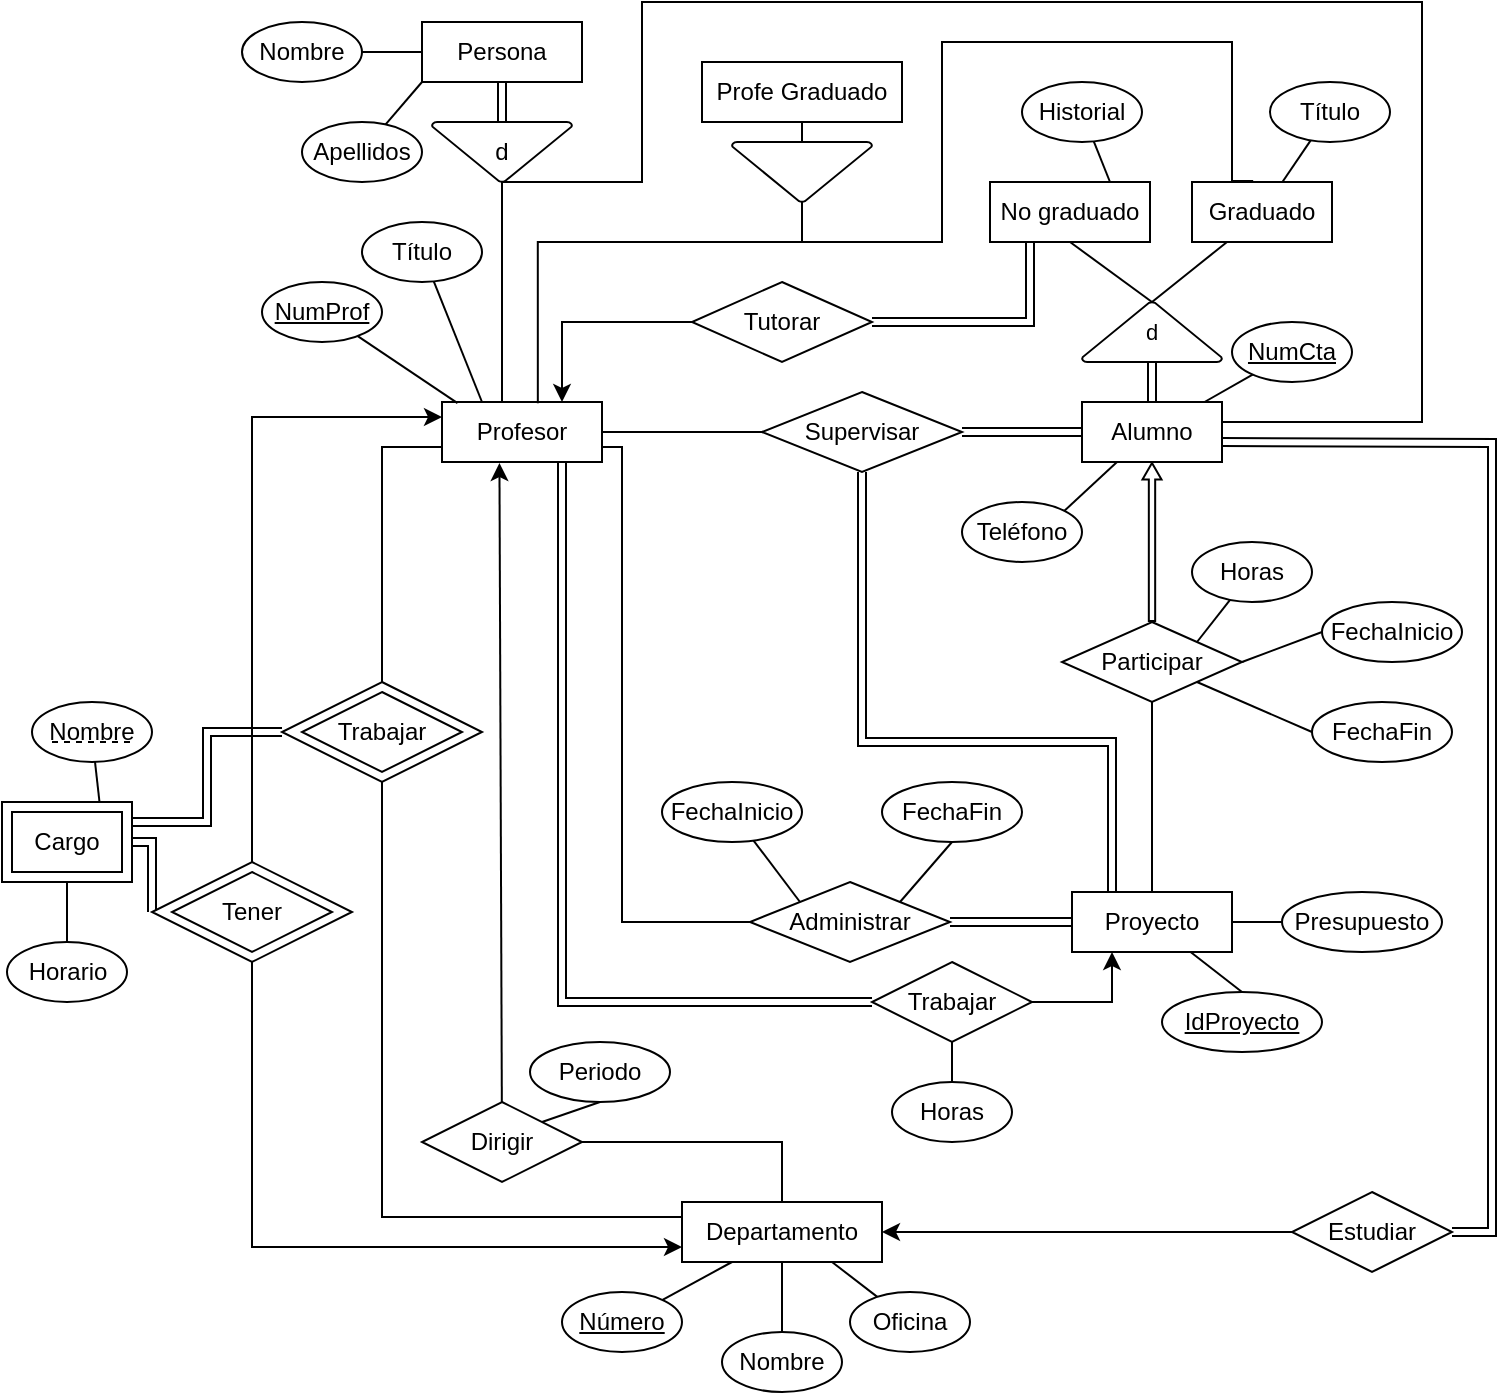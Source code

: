 <mxfile version="24.7.12">
  <diagram name="Nuevo" id="rK2YqjUURCF17muvRQTf">
    <mxGraphModel grid="1" page="1" gridSize="10" guides="1" tooltips="1" connect="1" arrows="1" fold="1" pageScale="1" pageWidth="827" pageHeight="1169" math="0" shadow="0">
      <root>
        <mxCell id="6sNJY-8VAwjkJvtWzB-B-0" />
        <mxCell id="6sNJY-8VAwjkJvtWzB-B-1" parent="6sNJY-8VAwjkJvtWzB-B-0" />
        <mxCell id="6sNJY-8VAwjkJvtWzB-B-2" style="edgeStyle=orthogonalEdgeStyle;rounded=0;orthogonalLoop=1;jettySize=auto;html=1;entryX=0.5;entryY=1;entryDx=0;entryDy=0;strokeColor=default;align=center;verticalAlign=middle;fontFamily=Helvetica;fontSize=11;fontColor=default;labelBackgroundColor=default;endArrow=none;endFill=0;startArrow=classic;startFill=1;exitX=0;exitY=0.75;exitDx=0;exitDy=0;startWidth=5.6;" edge="1" parent="6sNJY-8VAwjkJvtWzB-B-1" source="6sNJY-8VAwjkJvtWzB-B-4" target="6sNJY-8VAwjkJvtWzB-B-22">
          <mxGeometry relative="1" as="geometry" />
        </mxCell>
        <mxCell id="6sNJY-8VAwjkJvtWzB-B-3" style="edgeStyle=orthogonalEdgeStyle;shape=connector;rounded=0;orthogonalLoop=1;jettySize=auto;html=1;entryX=0;entryY=0.5;entryDx=0;entryDy=0;strokeColor=default;align=center;verticalAlign=middle;fontFamily=Helvetica;fontSize=11;fontColor=default;labelBackgroundColor=default;endArrow=none;endFill=0;startArrow=classic;startFill=1;" edge="1" parent="6sNJY-8VAwjkJvtWzB-B-1" source="6sNJY-8VAwjkJvtWzB-B-4" target="6sNJY-8VAwjkJvtWzB-B-14">
          <mxGeometry relative="1" as="geometry" />
        </mxCell>
        <mxCell id="6sNJY-8VAwjkJvtWzB-B-4" value="Departamento" style="rounded=0;whiteSpace=wrap;html=1;" vertex="1" parent="6sNJY-8VAwjkJvtWzB-B-1">
          <mxGeometry x="381" y="810" width="100" height="30" as="geometry" />
        </mxCell>
        <mxCell id="6sNJY-8VAwjkJvtWzB-B-5" style="edgeStyle=orthogonalEdgeStyle;shape=link;rounded=0;orthogonalLoop=1;jettySize=auto;html=1;entryX=1;entryY=0.5;entryDx=0;entryDy=0;strokeColor=default;align=center;verticalAlign=middle;fontFamily=Helvetica;fontSize=11;fontColor=default;labelBackgroundColor=default;endArrow=none;endFill=0;" edge="1" parent="6sNJY-8VAwjkJvtWzB-B-1" target="6sNJY-8VAwjkJvtWzB-B-14">
          <mxGeometry relative="1" as="geometry">
            <mxPoint x="651" y="429.997" as="sourcePoint" />
            <mxPoint x="781" y="849.97" as="targetPoint" />
          </mxGeometry>
        </mxCell>
        <mxCell id="6sNJY-8VAwjkJvtWzB-B-7" value="Alumno" style="rounded=0;whiteSpace=wrap;html=1;" vertex="1" parent="6sNJY-8VAwjkJvtWzB-B-1">
          <mxGeometry x="581" y="410" width="70" height="30" as="geometry" />
        </mxCell>
        <mxCell id="6sNJY-8VAwjkJvtWzB-B-8" style="edgeStyle=orthogonalEdgeStyle;shape=connector;rounded=0;orthogonalLoop=1;jettySize=auto;html=1;entryX=0;entryY=0.5;entryDx=0;entryDy=0;strokeColor=default;align=center;verticalAlign=middle;fontFamily=Helvetica;fontSize=11;fontColor=default;labelBackgroundColor=default;endArrow=none;endFill=0;exitX=1;exitY=0.75;exitDx=0;exitDy=0;" edge="1" parent="6sNJY-8VAwjkJvtWzB-B-1" source="6sNJY-8VAwjkJvtWzB-B-10" target="6sNJY-8VAwjkJvtWzB-B-16">
          <mxGeometry relative="1" as="geometry">
            <Array as="points">
              <mxPoint x="351" y="433" />
              <mxPoint x="351" y="670" />
            </Array>
          </mxGeometry>
        </mxCell>
        <mxCell id="6sNJY-8VAwjkJvtWzB-B-9" style="edgeStyle=orthogonalEdgeStyle;shape=link;rounded=0;orthogonalLoop=1;jettySize=auto;html=1;exitX=0.75;exitY=1;exitDx=0;exitDy=0;entryX=0;entryY=0.5;entryDx=0;entryDy=0;strokeColor=default;align=center;verticalAlign=middle;fontFamily=Helvetica;fontSize=11;fontColor=default;labelBackgroundColor=default;endArrow=none;endFill=0;" edge="1" parent="6sNJY-8VAwjkJvtWzB-B-1" source="6sNJY-8VAwjkJvtWzB-B-10" target="6sNJY-8VAwjkJvtWzB-B-18">
          <mxGeometry relative="1" as="geometry" />
        </mxCell>
        <mxCell id="aGB_JGOWXZZfAtIIT8nT-56" style="shape=connector;rounded=0;orthogonalLoop=1;jettySize=auto;html=1;exitX=0.359;exitY=1.017;exitDx=0;exitDy=0;strokeColor=default;align=center;verticalAlign=middle;fontFamily=Helvetica;fontSize=11;fontColor=default;labelBackgroundColor=default;endArrow=none;endFill=0;exitPerimeter=0;startArrow=classic;startFill=1;" edge="1" parent="6sNJY-8VAwjkJvtWzB-B-1" source="6sNJY-8VAwjkJvtWzB-B-10" target="aGB_JGOWXZZfAtIIT8nT-55">
          <mxGeometry relative="1" as="geometry" />
        </mxCell>
        <mxCell id="aGB_JGOWXZZfAtIIT8nT-63" style="edgeStyle=orthogonalEdgeStyle;shape=connector;rounded=0;orthogonalLoop=1;jettySize=auto;html=1;entryX=0;entryY=0.5;entryDx=0;entryDy=0;strokeColor=default;align=center;verticalAlign=middle;fontFamily=Helvetica;fontSize=11;fontColor=default;labelBackgroundColor=default;endArrow=none;endFill=0;startArrow=none;startFill=0;" edge="1" parent="6sNJY-8VAwjkJvtWzB-B-1" source="6sNJY-8VAwjkJvtWzB-B-10" target="aGB_JGOWXZZfAtIIT8nT-62">
          <mxGeometry relative="1" as="geometry" />
        </mxCell>
        <mxCell id="UgqDIjBVQ52Wj3WFnzBI-3" style="edgeStyle=orthogonalEdgeStyle;rounded=0;orthogonalLoop=1;jettySize=auto;html=1;exitX=0;exitY=0.75;exitDx=0;exitDy=0;entryX=0.5;entryY=0;entryDx=0;entryDy=0;endArrow=none;endFill=0;" edge="1" parent="6sNJY-8VAwjkJvtWzB-B-1" source="6sNJY-8VAwjkJvtWzB-B-10" target="ufBz1A_DsFbeLtWnbI-s-22">
          <mxGeometry relative="1" as="geometry" />
        </mxCell>
        <mxCell id="6sNJY-8VAwjkJvtWzB-B-10" value="Profesor" style="rounded=0;whiteSpace=wrap;html=1;" vertex="1" parent="6sNJY-8VAwjkJvtWzB-B-1">
          <mxGeometry x="261" y="410" width="80" height="30" as="geometry" />
        </mxCell>
        <mxCell id="6sNJY-8VAwjkJvtWzB-B-11" style="edgeStyle=none;shape=connector;rounded=0;orthogonalLoop=1;jettySize=auto;html=1;entryX=0;entryY=0.5;entryDx=0;entryDy=0;strokeColor=default;align=center;verticalAlign=middle;fontFamily=Helvetica;fontSize=11;fontColor=default;labelBackgroundColor=default;endArrow=none;endFill=0;" edge="1" parent="6sNJY-8VAwjkJvtWzB-B-1" source="6sNJY-8VAwjkJvtWzB-B-13" target="6sNJY-8VAwjkJvtWzB-B-36">
          <mxGeometry relative="1" as="geometry" />
        </mxCell>
        <mxCell id="6sNJY-8VAwjkJvtWzB-B-12" style="edgeStyle=none;shape=connector;rounded=0;orthogonalLoop=1;jettySize=auto;html=1;entryX=0.5;entryY=0;entryDx=0;entryDy=0;strokeColor=default;align=center;verticalAlign=middle;fontFamily=Helvetica;fontSize=11;fontColor=default;labelBackgroundColor=default;endArrow=none;endFill=0;" edge="1" parent="6sNJY-8VAwjkJvtWzB-B-1" source="6sNJY-8VAwjkJvtWzB-B-13" target="6sNJY-8VAwjkJvtWzB-B-37">
          <mxGeometry relative="1" as="geometry" />
        </mxCell>
        <mxCell id="6sNJY-8VAwjkJvtWzB-B-13" value="Proyecto" style="rounded=0;whiteSpace=wrap;html=1;" vertex="1" parent="6sNJY-8VAwjkJvtWzB-B-1">
          <mxGeometry x="576" y="655" width="80" height="30" as="geometry" />
        </mxCell>
        <mxCell id="6sNJY-8VAwjkJvtWzB-B-14" value="Estudiar" style="rhombus;whiteSpace=wrap;html=1;" vertex="1" parent="6sNJY-8VAwjkJvtWzB-B-1">
          <mxGeometry x="686" y="805" width="80" height="40" as="geometry" />
        </mxCell>
        <mxCell id="6sNJY-8VAwjkJvtWzB-B-15" style="edgeStyle=orthogonalEdgeStyle;shape=link;rounded=0;orthogonalLoop=1;jettySize=auto;html=1;entryX=0;entryY=0.5;entryDx=0;entryDy=0;strokeColor=default;align=center;verticalAlign=middle;fontFamily=Helvetica;fontSize=11;fontColor=default;labelBackgroundColor=default;endArrow=none;endFill=0;" edge="1" parent="6sNJY-8VAwjkJvtWzB-B-1" source="6sNJY-8VAwjkJvtWzB-B-16" target="6sNJY-8VAwjkJvtWzB-B-13">
          <mxGeometry relative="1" as="geometry" />
        </mxCell>
        <mxCell id="6sNJY-8VAwjkJvtWzB-B-16" value="Administrar" style="rhombus;whiteSpace=wrap;html=1;" vertex="1" parent="6sNJY-8VAwjkJvtWzB-B-1">
          <mxGeometry x="415" y="650" width="100" height="40" as="geometry" />
        </mxCell>
        <mxCell id="6sNJY-8VAwjkJvtWzB-B-17" style="shape=connector;rounded=0;orthogonalLoop=1;jettySize=auto;html=1;entryX=0.25;entryY=1;entryDx=0;entryDy=0;strokeColor=default;align=center;verticalAlign=middle;fontFamily=Helvetica;fontSize=11;fontColor=default;labelBackgroundColor=default;endArrow=classic;endFill=1;edgeStyle=orthogonalEdgeStyle;exitX=1;exitY=0.5;exitDx=0;exitDy=0;" edge="1" parent="6sNJY-8VAwjkJvtWzB-B-1" source="6sNJY-8VAwjkJvtWzB-B-18" target="6sNJY-8VAwjkJvtWzB-B-13">
          <mxGeometry relative="1" as="geometry">
            <Array as="points">
              <mxPoint x="596" y="710" />
            </Array>
          </mxGeometry>
        </mxCell>
        <mxCell id="6sNJY-8VAwjkJvtWzB-B-18" value="Trabajar" style="rhombus;whiteSpace=wrap;html=1;" vertex="1" parent="6sNJY-8VAwjkJvtWzB-B-1">
          <mxGeometry x="476" y="690" width="80" height="40" as="geometry" />
        </mxCell>
        <mxCell id="6sNJY-8VAwjkJvtWzB-B-19" style="edgeStyle=orthogonalEdgeStyle;shape=connector;rounded=0;orthogonalLoop=1;jettySize=auto;html=1;entryX=0.5;entryY=0;entryDx=0;entryDy=0;strokeColor=default;align=center;verticalAlign=middle;fontFamily=Helvetica;fontSize=11;fontColor=default;labelBackgroundColor=default;endArrow=none;endFill=0;" edge="1" parent="6sNJY-8VAwjkJvtWzB-B-1" source="6sNJY-8VAwjkJvtWzB-B-20" target="6sNJY-8VAwjkJvtWzB-B-13">
          <mxGeometry relative="1" as="geometry" />
        </mxCell>
        <mxCell id="aGB_JGOWXZZfAtIIT8nT-30" style="edgeStyle=none;shape=connector;rounded=0;orthogonalLoop=1;jettySize=auto;html=1;exitX=1;exitY=0.5;exitDx=0;exitDy=0;entryX=0;entryY=0.5;entryDx=0;entryDy=0;strokeColor=default;align=center;verticalAlign=middle;fontFamily=Helvetica;fontSize=11;fontColor=default;labelBackgroundColor=default;endArrow=none;endFill=0;" edge="1" parent="6sNJY-8VAwjkJvtWzB-B-1" source="6sNJY-8VAwjkJvtWzB-B-20" target="aGB_JGOWXZZfAtIIT8nT-26">
          <mxGeometry relative="1" as="geometry" />
        </mxCell>
        <mxCell id="ufBz1A_DsFbeLtWnbI-s-4" style="edgeStyle=orthogonalEdgeStyle;rounded=0;orthogonalLoop=1;jettySize=auto;html=1;exitX=0.5;exitY=0;exitDx=0;exitDy=0;entryX=0.5;entryY=1;entryDx=0;entryDy=0;shape=flexArrow;width=3.175;endSize=2.422;endWidth=5.341;" edge="1" parent="6sNJY-8VAwjkJvtWzB-B-1" source="6sNJY-8VAwjkJvtWzB-B-20" target="6sNJY-8VAwjkJvtWzB-B-7">
          <mxGeometry relative="1" as="geometry" />
        </mxCell>
        <mxCell id="6sNJY-8VAwjkJvtWzB-B-20" value="Participar" style="rhombus;whiteSpace=wrap;html=1;" vertex="1" parent="6sNJY-8VAwjkJvtWzB-B-1">
          <mxGeometry x="571" y="520" width="90" height="40" as="geometry" />
        </mxCell>
        <mxCell id="6sNJY-8VAwjkJvtWzB-B-23" style="edgeStyle=none;shape=connector;rounded=0;orthogonalLoop=1;jettySize=auto;html=1;entryX=0.5;entryY=1;entryDx=0;entryDy=0;strokeColor=default;align=center;verticalAlign=middle;fontFamily=Helvetica;fontSize=11;fontColor=default;labelBackgroundColor=default;endArrow=none;endFill=0;" edge="1" parent="6sNJY-8VAwjkJvtWzB-B-1" source="6sNJY-8VAwjkJvtWzB-B-24" target="6sNJY-8VAwjkJvtWzB-B-4">
          <mxGeometry relative="1" as="geometry" />
        </mxCell>
        <mxCell id="6sNJY-8VAwjkJvtWzB-B-24" value="Nombre" style="ellipse;whiteSpace=wrap;html=1;" vertex="1" parent="6sNJY-8VAwjkJvtWzB-B-1">
          <mxGeometry x="401" y="875" width="60" height="30" as="geometry" />
        </mxCell>
        <mxCell id="aGB_JGOWXZZfAtIIT8nT-7" style="edgeStyle=none;shape=connector;rounded=0;orthogonalLoop=1;jettySize=auto;html=1;entryX=1;entryY=0.5;entryDx=0;entryDy=0;strokeColor=default;align=center;verticalAlign=middle;fontFamily=Helvetica;fontSize=11;fontColor=default;labelBackgroundColor=default;endArrow=none;endFill=0;" edge="1" parent="6sNJY-8VAwjkJvtWzB-B-1" source="6sNJY-8VAwjkJvtWzB-B-26" target="aGB_JGOWXZZfAtIIT8nT-1">
          <mxGeometry relative="1" as="geometry" />
        </mxCell>
        <mxCell id="6sNJY-8VAwjkJvtWzB-B-26" value="Nombre" style="ellipse;whiteSpace=wrap;html=1;" vertex="1" parent="6sNJY-8VAwjkJvtWzB-B-1">
          <mxGeometry x="161" y="220" width="60" height="30" as="geometry" />
        </mxCell>
        <mxCell id="6sNJY-8VAwjkJvtWzB-B-27" value="Oficina" style="ellipse;whiteSpace=wrap;html=1;" vertex="1" parent="6sNJY-8VAwjkJvtWzB-B-1">
          <mxGeometry x="465" y="855" width="60" height="30" as="geometry" />
        </mxCell>
        <mxCell id="6sNJY-8VAwjkJvtWzB-B-28" style="rounded=0;orthogonalLoop=1;jettySize=auto;html=1;endArrow=none;endFill=0;entryX=0.25;entryY=1;entryDx=0;entryDy=0;" edge="1" parent="6sNJY-8VAwjkJvtWzB-B-1" source="6sNJY-8VAwjkJvtWzB-B-29" target="6sNJY-8VAwjkJvtWzB-B-4">
          <mxGeometry relative="1" as="geometry" />
        </mxCell>
        <mxCell id="6sNJY-8VAwjkJvtWzB-B-29" value="&lt;u&gt;Número&lt;/u&gt;" style="ellipse;whiteSpace=wrap;html=1;" vertex="1" parent="6sNJY-8VAwjkJvtWzB-B-1">
          <mxGeometry x="321" y="855" width="60" height="30" as="geometry" />
        </mxCell>
        <mxCell id="6sNJY-8VAwjkJvtWzB-B-30" style="edgeStyle=none;shape=connector;rounded=0;orthogonalLoop=1;jettySize=auto;html=1;strokeColor=default;align=center;verticalAlign=middle;fontFamily=Helvetica;fontSize=11;fontColor=default;labelBackgroundColor=default;endArrow=none;endFill=0;" edge="1" parent="6sNJY-8VAwjkJvtWzB-B-1" source="6sNJY-8VAwjkJvtWzB-B-31" target="6sNJY-8VAwjkJvtWzB-B-7">
          <mxGeometry relative="1" as="geometry" />
        </mxCell>
        <mxCell id="6sNJY-8VAwjkJvtWzB-B-31" value="&lt;u&gt;NumCta&lt;/u&gt;" style="ellipse;whiteSpace=wrap;html=1;" vertex="1" parent="6sNJY-8VAwjkJvtWzB-B-1">
          <mxGeometry x="656" y="370" width="60" height="30" as="geometry" />
        </mxCell>
        <mxCell id="6sNJY-8VAwjkJvtWzB-B-34" style="edgeStyle=none;shape=connector;rounded=0;orthogonalLoop=1;jettySize=auto;html=1;exitX=1;exitY=0;exitDx=0;exitDy=0;entryX=0.25;entryY=1;entryDx=0;entryDy=0;strokeColor=default;align=center;verticalAlign=middle;fontFamily=Helvetica;fontSize=11;fontColor=default;labelBackgroundColor=default;endArrow=none;endFill=0;" edge="1" parent="6sNJY-8VAwjkJvtWzB-B-1" source="6sNJY-8VAwjkJvtWzB-B-35" target="6sNJY-8VAwjkJvtWzB-B-7">
          <mxGeometry relative="1" as="geometry" />
        </mxCell>
        <mxCell id="6sNJY-8VAwjkJvtWzB-B-35" value="Teléfono" style="ellipse;whiteSpace=wrap;html=1;" vertex="1" parent="6sNJY-8VAwjkJvtWzB-B-1">
          <mxGeometry x="521" y="460" width="60" height="30" as="geometry" />
        </mxCell>
        <mxCell id="6sNJY-8VAwjkJvtWzB-B-36" value="Presupuesto" style="ellipse;whiteSpace=wrap;html=1;" vertex="1" parent="6sNJY-8VAwjkJvtWzB-B-1">
          <mxGeometry x="681" y="655" width="80" height="30" as="geometry" />
        </mxCell>
        <mxCell id="6sNJY-8VAwjkJvtWzB-B-37" value="&lt;u&gt;IdProyecto&lt;/u&gt;" style="ellipse;whiteSpace=wrap;html=1;" vertex="1" parent="6sNJY-8VAwjkJvtWzB-B-1">
          <mxGeometry x="621" y="705" width="80" height="30" as="geometry" />
        </mxCell>
        <mxCell id="6sNJY-8VAwjkJvtWzB-B-40" style="edgeStyle=none;shape=connector;rounded=0;orthogonalLoop=1;jettySize=auto;html=1;entryX=0.097;entryY=0.018;entryDx=0;entryDy=0;strokeColor=default;align=center;verticalAlign=middle;fontFamily=Helvetica;fontSize=11;fontColor=default;labelBackgroundColor=default;endArrow=none;endFill=0;entryPerimeter=0;" edge="1" parent="6sNJY-8VAwjkJvtWzB-B-1" source="6sNJY-8VAwjkJvtWzB-B-41" target="6sNJY-8VAwjkJvtWzB-B-10">
          <mxGeometry relative="1" as="geometry" />
        </mxCell>
        <mxCell id="6sNJY-8VAwjkJvtWzB-B-41" value="&lt;u&gt;NumProf&lt;/u&gt;" style="ellipse;whiteSpace=wrap;html=1;" vertex="1" parent="6sNJY-8VAwjkJvtWzB-B-1">
          <mxGeometry x="171" y="350" width="60" height="30" as="geometry" />
        </mxCell>
        <mxCell id="aGB_JGOWXZZfAtIIT8nT-8" style="edgeStyle=none;shape=connector;rounded=0;orthogonalLoop=1;jettySize=auto;html=1;entryX=0;entryY=1;entryDx=0;entryDy=0;strokeColor=default;align=center;verticalAlign=middle;fontFamily=Helvetica;fontSize=11;fontColor=default;labelBackgroundColor=default;endArrow=none;endFill=0;" edge="1" parent="6sNJY-8VAwjkJvtWzB-B-1" source="6sNJY-8VAwjkJvtWzB-B-43" target="aGB_JGOWXZZfAtIIT8nT-1">
          <mxGeometry relative="1" as="geometry" />
        </mxCell>
        <mxCell id="6sNJY-8VAwjkJvtWzB-B-43" value="Apellidos" style="ellipse;whiteSpace=wrap;html=1;" vertex="1" parent="6sNJY-8VAwjkJvtWzB-B-1">
          <mxGeometry x="191" y="270" width="60" height="30" as="geometry" />
        </mxCell>
        <mxCell id="6sNJY-8VAwjkJvtWzB-B-45" value="Título" style="ellipse;whiteSpace=wrap;html=1;" vertex="1" parent="6sNJY-8VAwjkJvtWzB-B-1">
          <mxGeometry x="221" y="320" width="60" height="30" as="geometry" />
        </mxCell>
        <mxCell id="6sNJY-8VAwjkJvtWzB-B-46" style="edgeStyle=none;shape=connector;rounded=0;orthogonalLoop=1;jettySize=auto;html=1;entryX=0.75;entryY=1;entryDx=0;entryDy=0;strokeColor=default;align=center;verticalAlign=middle;fontFamily=Helvetica;fontSize=11;fontColor=default;labelBackgroundColor=default;endArrow=none;endFill=0;" edge="1" parent="6sNJY-8VAwjkJvtWzB-B-1" source="6sNJY-8VAwjkJvtWzB-B-27" target="6sNJY-8VAwjkJvtWzB-B-4">
          <mxGeometry relative="1" as="geometry" />
        </mxCell>
        <mxCell id="aGB_JGOWXZZfAtIIT8nT-1" value="Persona" style="rounded=0;whiteSpace=wrap;html=1;" vertex="1" parent="6sNJY-8VAwjkJvtWzB-B-1">
          <mxGeometry x="251" y="220" width="80" height="30" as="geometry" />
        </mxCell>
        <mxCell id="aGB_JGOWXZZfAtIIT8nT-5" style="rounded=0;orthogonalLoop=1;jettySize=auto;html=1;exitX=0.5;exitY=1;exitDx=0;exitDy=0;exitPerimeter=0;endArrow=none;endFill=0;edgeStyle=orthogonalEdgeStyle;elbow=vertical;" edge="1" parent="6sNJY-8VAwjkJvtWzB-B-1" source="aGB_JGOWXZZfAtIIT8nT-2">
          <mxGeometry relative="1" as="geometry">
            <mxPoint x="291" y="410" as="targetPoint" />
          </mxGeometry>
        </mxCell>
        <mxCell id="aGB_JGOWXZZfAtIIT8nT-61" style="edgeStyle=orthogonalEdgeStyle;shape=connector;rounded=0;orthogonalLoop=1;jettySize=auto;html=1;exitX=0.5;exitY=1;exitDx=0;exitDy=0;exitPerimeter=0;entryX=1;entryY=0.25;entryDx=0;entryDy=0;strokeColor=default;align=center;verticalAlign=middle;fontFamily=Helvetica;fontSize=11;fontColor=default;labelBackgroundColor=default;endArrow=none;endFill=0;" edge="1" parent="6sNJY-8VAwjkJvtWzB-B-1" source="aGB_JGOWXZZfAtIIT8nT-2" target="6sNJY-8VAwjkJvtWzB-B-7">
          <mxGeometry relative="1" as="geometry">
            <Array as="points">
              <mxPoint x="361" y="300" />
              <mxPoint x="361" y="210" />
              <mxPoint x="751" y="210" />
              <mxPoint x="751" y="420" />
              <mxPoint x="651" y="420" />
            </Array>
          </mxGeometry>
        </mxCell>
        <mxCell id="aGB_JGOWXZZfAtIIT8nT-2" value="d" style="strokeWidth=1;html=1;shape=mxgraph.flowchart.merge_or_storage;whiteSpace=wrap;" vertex="1" parent="6sNJY-8VAwjkJvtWzB-B-1">
          <mxGeometry x="256" y="270" width="70" height="30" as="geometry" />
        </mxCell>
        <mxCell id="aGB_JGOWXZZfAtIIT8nT-21" style="edgeStyle=none;shape=connector;rounded=0;orthogonalLoop=1;jettySize=auto;html=1;strokeColor=default;align=center;verticalAlign=middle;fontFamily=Helvetica;fontSize=11;fontColor=default;labelBackgroundColor=default;endArrow=none;endFill=0;" edge="1" parent="6sNJY-8VAwjkJvtWzB-B-1" source="aGB_JGOWXZZfAtIIT8nT-12" target="aGB_JGOWXZZfAtIIT8nT-20">
          <mxGeometry relative="1" as="geometry" />
        </mxCell>
        <mxCell id="aGB_JGOWXZZfAtIIT8nT-12" value="Graduado" style="rounded=0;whiteSpace=wrap;html=1;" vertex="1" parent="6sNJY-8VAwjkJvtWzB-B-1">
          <mxGeometry x="636" y="300" width="70" height="30" as="geometry" />
        </mxCell>
        <mxCell id="aGB_JGOWXZZfAtIIT8nT-13" value="No graduado" style="rounded=0;whiteSpace=wrap;html=1;" vertex="1" parent="6sNJY-8VAwjkJvtWzB-B-1">
          <mxGeometry x="535" y="300" width="80" height="30" as="geometry" />
        </mxCell>
        <mxCell id="aGB_JGOWXZZfAtIIT8nT-16" style="edgeStyle=none;shape=link;rounded=0;orthogonalLoop=1;jettySize=auto;html=1;strokeColor=default;align=center;verticalAlign=middle;fontFamily=Helvetica;fontSize=11;fontColor=default;labelBackgroundColor=default;endArrow=none;endFill=0;" edge="1" parent="6sNJY-8VAwjkJvtWzB-B-1" source="aGB_JGOWXZZfAtIIT8nT-15" target="6sNJY-8VAwjkJvtWzB-B-7">
          <mxGeometry relative="1" as="geometry" />
        </mxCell>
        <mxCell id="aGB_JGOWXZZfAtIIT8nT-17" style="edgeStyle=none;shape=connector;rounded=0;orthogonalLoop=1;jettySize=auto;html=1;exitX=0.5;exitY=0;exitDx=0;exitDy=0;exitPerimeter=0;entryX=0.25;entryY=1;entryDx=0;entryDy=0;strokeColor=default;align=center;verticalAlign=middle;fontFamily=Helvetica;fontSize=11;fontColor=default;labelBackgroundColor=default;endArrow=none;endFill=0;" edge="1" parent="6sNJY-8VAwjkJvtWzB-B-1" source="aGB_JGOWXZZfAtIIT8nT-15" target="aGB_JGOWXZZfAtIIT8nT-12">
          <mxGeometry relative="1" as="geometry" />
        </mxCell>
        <mxCell id="aGB_JGOWXZZfAtIIT8nT-15" value="d" style="strokeWidth=1;html=1;shape=mxgraph.flowchart.extract_or_measurement;whiteSpace=wrap;fontFamily=Helvetica;fontSize=11;fontColor=default;labelBackgroundColor=default;" vertex="1" parent="6sNJY-8VAwjkJvtWzB-B-1">
          <mxGeometry x="581" y="360" width="70" height="30" as="geometry" />
        </mxCell>
        <mxCell id="aGB_JGOWXZZfAtIIT8nT-18" style="edgeStyle=none;shape=connector;rounded=0;orthogonalLoop=1;jettySize=auto;html=1;exitX=0.5;exitY=1;exitDx=0;exitDy=0;entryX=0.5;entryY=0;entryDx=0;entryDy=0;entryPerimeter=0;strokeColor=default;align=center;verticalAlign=middle;fontFamily=Helvetica;fontSize=11;fontColor=default;labelBackgroundColor=default;endArrow=none;endFill=0;" edge="1" parent="6sNJY-8VAwjkJvtWzB-B-1" source="aGB_JGOWXZZfAtIIT8nT-13" target="aGB_JGOWXZZfAtIIT8nT-15">
          <mxGeometry relative="1" as="geometry" />
        </mxCell>
        <mxCell id="aGB_JGOWXZZfAtIIT8nT-20" value="Título" style="ellipse;whiteSpace=wrap;html=1;" vertex="1" parent="6sNJY-8VAwjkJvtWzB-B-1">
          <mxGeometry x="675" y="250" width="60" height="30" as="geometry" />
        </mxCell>
        <mxCell id="aGB_JGOWXZZfAtIIT8nT-23" style="edgeStyle=none;shape=connector;rounded=0;orthogonalLoop=1;jettySize=auto;html=1;entryX=0.75;entryY=0;entryDx=0;entryDy=0;strokeColor=default;align=center;verticalAlign=middle;fontFamily=Helvetica;fontSize=11;fontColor=default;labelBackgroundColor=default;endArrow=none;endFill=0;" edge="1" parent="6sNJY-8VAwjkJvtWzB-B-1" source="aGB_JGOWXZZfAtIIT8nT-22" target="aGB_JGOWXZZfAtIIT8nT-13">
          <mxGeometry relative="1" as="geometry" />
        </mxCell>
        <mxCell id="aGB_JGOWXZZfAtIIT8nT-22" value="Historial" style="ellipse;whiteSpace=wrap;html=1;" vertex="1" parent="6sNJY-8VAwjkJvtWzB-B-1">
          <mxGeometry x="551" y="250" width="60" height="30" as="geometry" />
        </mxCell>
        <mxCell id="aGB_JGOWXZZfAtIIT8nT-25" style="edgeStyle=none;shape=connector;rounded=0;orthogonalLoop=1;jettySize=auto;html=1;entryX=1;entryY=0;entryDx=0;entryDy=0;strokeColor=default;align=center;verticalAlign=middle;fontFamily=Helvetica;fontSize=11;fontColor=default;labelBackgroundColor=default;endArrow=none;endFill=0;" edge="1" parent="6sNJY-8VAwjkJvtWzB-B-1" source="aGB_JGOWXZZfAtIIT8nT-24" target="6sNJY-8VAwjkJvtWzB-B-20">
          <mxGeometry relative="1" as="geometry" />
        </mxCell>
        <mxCell id="aGB_JGOWXZZfAtIIT8nT-24" value="Horas" style="ellipse;whiteSpace=wrap;html=1;" vertex="1" parent="6sNJY-8VAwjkJvtWzB-B-1">
          <mxGeometry x="636" y="480" width="60" height="30" as="geometry" />
        </mxCell>
        <mxCell id="aGB_JGOWXZZfAtIIT8nT-26" value="FechaInicio" style="ellipse;whiteSpace=wrap;html=1;" vertex="1" parent="6sNJY-8VAwjkJvtWzB-B-1">
          <mxGeometry x="701" y="510" width="70" height="30" as="geometry" />
        </mxCell>
        <mxCell id="aGB_JGOWXZZfAtIIT8nT-27" value="FechaFin" style="ellipse;whiteSpace=wrap;html=1;" vertex="1" parent="6sNJY-8VAwjkJvtWzB-B-1">
          <mxGeometry x="696" y="560" width="70" height="30" as="geometry" />
        </mxCell>
        <mxCell id="aGB_JGOWXZZfAtIIT8nT-29" style="edgeStyle=none;shape=connector;rounded=0;orthogonalLoop=1;jettySize=auto;html=1;exitX=0;exitY=0.5;exitDx=0;exitDy=0;entryX=1;entryY=1;entryDx=0;entryDy=0;strokeColor=default;align=center;verticalAlign=middle;fontFamily=Helvetica;fontSize=11;fontColor=default;labelBackgroundColor=default;endArrow=none;endFill=0;" edge="1" parent="6sNJY-8VAwjkJvtWzB-B-1" source="aGB_JGOWXZZfAtIIT8nT-27" target="6sNJY-8VAwjkJvtWzB-B-20">
          <mxGeometry relative="1" as="geometry" />
        </mxCell>
        <mxCell id="aGB_JGOWXZZfAtIIT8nT-33" style="edgeStyle=none;shape=connector;rounded=0;orthogonalLoop=1;jettySize=auto;html=1;entryX=0;entryY=0;entryDx=0;entryDy=0;strokeColor=default;align=center;verticalAlign=middle;fontFamily=Helvetica;fontSize=11;fontColor=default;labelBackgroundColor=default;endArrow=none;endFill=0;" edge="1" parent="6sNJY-8VAwjkJvtWzB-B-1" source="aGB_JGOWXZZfAtIIT8nT-31" target="6sNJY-8VAwjkJvtWzB-B-16">
          <mxGeometry relative="1" as="geometry" />
        </mxCell>
        <mxCell id="aGB_JGOWXZZfAtIIT8nT-31" value="FechaInicio" style="ellipse;whiteSpace=wrap;html=1;" vertex="1" parent="6sNJY-8VAwjkJvtWzB-B-1">
          <mxGeometry x="371" y="600" width="70" height="30" as="geometry" />
        </mxCell>
        <mxCell id="aGB_JGOWXZZfAtIIT8nT-34" style="edgeStyle=none;shape=connector;rounded=0;orthogonalLoop=1;jettySize=auto;html=1;exitX=0.5;exitY=1;exitDx=0;exitDy=0;entryX=1;entryY=0;entryDx=0;entryDy=0;strokeColor=default;align=center;verticalAlign=middle;fontFamily=Helvetica;fontSize=11;fontColor=default;labelBackgroundColor=default;endArrow=none;endFill=0;" edge="1" parent="6sNJY-8VAwjkJvtWzB-B-1" source="aGB_JGOWXZZfAtIIT8nT-32" target="6sNJY-8VAwjkJvtWzB-B-16">
          <mxGeometry relative="1" as="geometry" />
        </mxCell>
        <mxCell id="aGB_JGOWXZZfAtIIT8nT-32" value="FechaFin" style="ellipse;whiteSpace=wrap;html=1;" vertex="1" parent="6sNJY-8VAwjkJvtWzB-B-1">
          <mxGeometry x="481" y="600" width="70" height="30" as="geometry" />
        </mxCell>
        <mxCell id="aGB_JGOWXZZfAtIIT8nT-35" style="edgeStyle=none;shape=connector;rounded=0;orthogonalLoop=1;jettySize=auto;html=1;entryX=0.25;entryY=0;entryDx=0;entryDy=0;strokeColor=default;align=center;verticalAlign=middle;fontFamily=Helvetica;fontSize=11;fontColor=default;labelBackgroundColor=default;endArrow=none;endFill=0;" edge="1" parent="6sNJY-8VAwjkJvtWzB-B-1" source="6sNJY-8VAwjkJvtWzB-B-45" target="6sNJY-8VAwjkJvtWzB-B-10">
          <mxGeometry relative="1" as="geometry" />
        </mxCell>
        <mxCell id="aGB_JGOWXZZfAtIIT8nT-37" style="edgeStyle=none;shape=connector;rounded=0;orthogonalLoop=1;jettySize=auto;html=1;exitX=0.5;exitY=0;exitDx=0;exitDy=0;entryX=0.5;entryY=1;entryDx=0;entryDy=0;strokeColor=default;align=center;verticalAlign=middle;fontFamily=Helvetica;fontSize=11;fontColor=default;labelBackgroundColor=default;endArrow=none;endFill=0;" edge="1" parent="6sNJY-8VAwjkJvtWzB-B-1" source="aGB_JGOWXZZfAtIIT8nT-36" target="6sNJY-8VAwjkJvtWzB-B-18">
          <mxGeometry relative="1" as="geometry" />
        </mxCell>
        <mxCell id="aGB_JGOWXZZfAtIIT8nT-36" value="Horas" style="ellipse;whiteSpace=wrap;html=1;" vertex="1" parent="6sNJY-8VAwjkJvtWzB-B-1">
          <mxGeometry x="486" y="750" width="60" height="30" as="geometry" />
        </mxCell>
        <mxCell id="aGB_JGOWXZZfAtIIT8nT-39" style="edgeStyle=orthogonalEdgeStyle;shape=link;rounded=0;orthogonalLoop=1;jettySize=auto;html=1;entryX=0.25;entryY=1;entryDx=0;entryDy=0;strokeColor=default;align=center;verticalAlign=middle;fontFamily=Helvetica;fontSize=11;fontColor=default;labelBackgroundColor=default;endArrow=none;endFill=0;" edge="1" parent="6sNJY-8VAwjkJvtWzB-B-1" source="aGB_JGOWXZZfAtIIT8nT-38" target="aGB_JGOWXZZfAtIIT8nT-13">
          <mxGeometry relative="1" as="geometry" />
        </mxCell>
        <mxCell id="aGB_JGOWXZZfAtIIT8nT-40" style="edgeStyle=orthogonalEdgeStyle;shape=connector;rounded=0;orthogonalLoop=1;jettySize=auto;html=1;exitX=0;exitY=0.5;exitDx=0;exitDy=0;entryX=0.75;entryY=0;entryDx=0;entryDy=0;strokeColor=default;align=center;verticalAlign=middle;fontFamily=Helvetica;fontSize=11;fontColor=default;labelBackgroundColor=default;endArrow=classic;endFill=1;" edge="1" parent="6sNJY-8VAwjkJvtWzB-B-1" source="aGB_JGOWXZZfAtIIT8nT-38" target="6sNJY-8VAwjkJvtWzB-B-10">
          <mxGeometry relative="1" as="geometry" />
        </mxCell>
        <mxCell id="aGB_JGOWXZZfAtIIT8nT-38" value="Tutorar" style="rhombus;whiteSpace=wrap;html=1;" vertex="1" parent="6sNJY-8VAwjkJvtWzB-B-1">
          <mxGeometry x="386" y="350" width="90" height="40" as="geometry" />
        </mxCell>
        <mxCell id="aGB_JGOWXZZfAtIIT8nT-48" style="edgeStyle=orthogonalEdgeStyle;shape=link;rounded=0;orthogonalLoop=1;jettySize=auto;html=1;exitX=1;exitY=0.5;exitDx=0;exitDy=0;entryX=0;entryY=0.5;entryDx=0;entryDy=0;strokeColor=default;align=center;verticalAlign=middle;fontFamily=Helvetica;fontSize=11;fontColor=default;labelBackgroundColor=default;endArrow=none;endFill=0;" edge="1" parent="6sNJY-8VAwjkJvtWzB-B-1" source="aGB_JGOWXZZfAtIIT8nT-46" target="6sNJY-8VAwjkJvtWzB-B-22">
          <mxGeometry relative="1" as="geometry" />
        </mxCell>
        <mxCell id="aGB_JGOWXZZfAtIIT8nT-49" value="" style="group" connectable="0" vertex="1" parent="6sNJY-8VAwjkJvtWzB-B-1">
          <mxGeometry x="41" y="610" width="65" height="40" as="geometry" />
        </mxCell>
        <mxCell id="aGB_JGOWXZZfAtIIT8nT-46" value="" style="rounded=0;whiteSpace=wrap;html=1;fontFamily=Helvetica;fontSize=11;fontColor=default;labelBackgroundColor=default;" vertex="1" parent="aGB_JGOWXZZfAtIIT8nT-49">
          <mxGeometry width="65" height="40" as="geometry" />
        </mxCell>
        <mxCell id="aGB_JGOWXZZfAtIIT8nT-47" value="Cargo" style="rounded=0;whiteSpace=wrap;html=1;" vertex="1" parent="aGB_JGOWXZZfAtIIT8nT-49">
          <mxGeometry x="5" y="5" width="55" height="30" as="geometry" />
        </mxCell>
        <mxCell id="aGB_JGOWXZZfAtIIT8nT-51" style="edgeStyle=none;shape=connector;rounded=0;orthogonalLoop=1;jettySize=auto;html=1;entryX=0.75;entryY=0;entryDx=0;entryDy=0;strokeColor=default;align=center;verticalAlign=middle;fontFamily=Helvetica;fontSize=11;fontColor=default;labelBackgroundColor=default;endArrow=none;endFill=0;" edge="1" parent="6sNJY-8VAwjkJvtWzB-B-1" source="aGB_JGOWXZZfAtIIT8nT-50" target="aGB_JGOWXZZfAtIIT8nT-46">
          <mxGeometry relative="1" as="geometry" />
        </mxCell>
        <mxCell id="aGB_JGOWXZZfAtIIT8nT-52" value="Horario" style="ellipse;whiteSpace=wrap;html=1;" vertex="1" parent="6sNJY-8VAwjkJvtWzB-B-1">
          <mxGeometry x="43.5" y="680" width="60" height="30" as="geometry" />
        </mxCell>
        <mxCell id="aGB_JGOWXZZfAtIIT8nT-54" style="edgeStyle=none;shape=connector;rounded=0;orthogonalLoop=1;jettySize=auto;html=1;entryX=0.5;entryY=0;entryDx=0;entryDy=0;strokeColor=default;align=center;verticalAlign=middle;fontFamily=Helvetica;fontSize=11;fontColor=default;labelBackgroundColor=default;endArrow=none;endFill=0;" edge="1" parent="6sNJY-8VAwjkJvtWzB-B-1" source="aGB_JGOWXZZfAtIIT8nT-46" target="aGB_JGOWXZZfAtIIT8nT-52">
          <mxGeometry relative="1" as="geometry" />
        </mxCell>
        <mxCell id="aGB_JGOWXZZfAtIIT8nT-57" style="edgeStyle=orthogonalEdgeStyle;shape=connector;rounded=0;orthogonalLoop=1;jettySize=auto;html=1;entryX=0.5;entryY=0;entryDx=0;entryDy=0;strokeColor=default;align=center;verticalAlign=middle;fontFamily=Helvetica;fontSize=11;fontColor=default;labelBackgroundColor=default;endArrow=none;endFill=0;" edge="1" parent="6sNJY-8VAwjkJvtWzB-B-1" source="aGB_JGOWXZZfAtIIT8nT-55" target="6sNJY-8VAwjkJvtWzB-B-4">
          <mxGeometry relative="1" as="geometry" />
        </mxCell>
        <mxCell id="aGB_JGOWXZZfAtIIT8nT-55" value="Dirigir" style="rhombus;whiteSpace=wrap;html=1;" vertex="1" parent="6sNJY-8VAwjkJvtWzB-B-1">
          <mxGeometry x="251" y="760" width="80" height="40" as="geometry" />
        </mxCell>
        <mxCell id="aGB_JGOWXZZfAtIIT8nT-59" style="shape=connector;rounded=0;orthogonalLoop=1;jettySize=auto;html=1;exitX=0.5;exitY=1;exitDx=0;exitDy=0;entryX=1;entryY=0;entryDx=0;entryDy=0;strokeColor=default;align=center;verticalAlign=middle;fontFamily=Helvetica;fontSize=11;fontColor=default;labelBackgroundColor=default;endArrow=none;endFill=0;" edge="1" parent="6sNJY-8VAwjkJvtWzB-B-1" source="aGB_JGOWXZZfAtIIT8nT-58" target="aGB_JGOWXZZfAtIIT8nT-55">
          <mxGeometry relative="1" as="geometry" />
        </mxCell>
        <mxCell id="aGB_JGOWXZZfAtIIT8nT-58" value="Periodo" style="ellipse;whiteSpace=wrap;html=1;" vertex="1" parent="6sNJY-8VAwjkJvtWzB-B-1">
          <mxGeometry x="305" y="730" width="70" height="30" as="geometry" />
        </mxCell>
        <mxCell id="aGB_JGOWXZZfAtIIT8nT-64" style="edgeStyle=orthogonalEdgeStyle;shape=link;rounded=0;orthogonalLoop=1;jettySize=auto;html=1;exitX=1;exitY=0.5;exitDx=0;exitDy=0;strokeColor=default;align=center;verticalAlign=middle;fontFamily=Helvetica;fontSize=11;fontColor=default;labelBackgroundColor=default;endArrow=block;endFill=0;endWidth=6.939;" edge="1" parent="6sNJY-8VAwjkJvtWzB-B-1" source="aGB_JGOWXZZfAtIIT8nT-62" target="6sNJY-8VAwjkJvtWzB-B-7">
          <mxGeometry relative="1" as="geometry" />
        </mxCell>
        <mxCell id="aGB_JGOWXZZfAtIIT8nT-65" style="edgeStyle=orthogonalEdgeStyle;shape=link;rounded=0;orthogonalLoop=1;jettySize=auto;html=1;exitX=0.5;exitY=1;exitDx=0;exitDy=0;entryX=0.25;entryY=0;entryDx=0;entryDy=0;strokeColor=default;align=center;verticalAlign=middle;fontFamily=Helvetica;fontSize=11;fontColor=default;labelBackgroundColor=default;endArrow=none;endFill=0;" edge="1" parent="6sNJY-8VAwjkJvtWzB-B-1" source="aGB_JGOWXZZfAtIIT8nT-62" target="6sNJY-8VAwjkJvtWzB-B-13">
          <mxGeometry relative="1" as="geometry">
            <Array as="points">
              <mxPoint x="471" y="580" />
              <mxPoint x="596" y="580" />
            </Array>
          </mxGeometry>
        </mxCell>
        <mxCell id="aGB_JGOWXZZfAtIIT8nT-62" value="Supervisar" style="rhombus;whiteSpace=wrap;html=1;" vertex="1" parent="6sNJY-8VAwjkJvtWzB-B-1">
          <mxGeometry x="421" y="405" width="100" height="40" as="geometry" />
        </mxCell>
        <mxCell id="ufBz1A_DsFbeLtWnbI-s-10" value="" style="group" connectable="0" vertex="1" parent="6sNJY-8VAwjkJvtWzB-B-1">
          <mxGeometry x="116" y="640" width="100" height="50" as="geometry" />
        </mxCell>
        <mxCell id="6sNJY-8VAwjkJvtWzB-B-22" value="Trabajar" style="rhombus;whiteSpace=wrap;html=1;strokeColor=default;rounded=0;" vertex="1" parent="ufBz1A_DsFbeLtWnbI-s-10">
          <mxGeometry width="100" height="50" as="geometry" />
        </mxCell>
        <mxCell id="ufBz1A_DsFbeLtWnbI-s-9" value="Tener" style="rhombus;whiteSpace=wrap;html=1;strokeColor=default;rounded=0;" vertex="1" parent="ufBz1A_DsFbeLtWnbI-s-10">
          <mxGeometry x="10" y="5" width="80" height="40" as="geometry" />
        </mxCell>
        <mxCell id="ufBz1A_DsFbeLtWnbI-s-11" value="" style="group" connectable="0" vertex="1" parent="6sNJY-8VAwjkJvtWzB-B-1">
          <mxGeometry x="56" y="560" width="60" height="30" as="geometry" />
        </mxCell>
        <mxCell id="aGB_JGOWXZZfAtIIT8nT-50" value="Nombre" style="ellipse;whiteSpace=wrap;html=1;" vertex="1" parent="ufBz1A_DsFbeLtWnbI-s-11">
          <mxGeometry width="60" height="30" as="geometry" />
        </mxCell>
        <mxCell id="EO0iMUsajaLg4XzRmLvo-0" value="" style="endArrow=none;dashed=1;html=1;rounded=0;entryX=0.833;entryY=0.667;entryDx=0;entryDy=0;entryPerimeter=0;" edge="1" parent="ufBz1A_DsFbeLtWnbI-s-11" target="aGB_JGOWXZZfAtIIT8nT-50">
          <mxGeometry width="50" height="50" relative="1" as="geometry">
            <mxPoint x="10" y="20" as="sourcePoint" />
            <mxPoint x="100" y="30" as="targetPoint" />
            <Array as="points">
              <mxPoint x="20" y="20" />
              <mxPoint x="30" y="20" />
              <mxPoint x="40" y="20" />
            </Array>
          </mxGeometry>
        </mxCell>
        <mxCell id="ufBz1A_DsFbeLtWnbI-s-13" value="" style="strokeWidth=1;html=1;shape=mxgraph.flowchart.merge_or_storage;whiteSpace=wrap;" vertex="1" parent="6sNJY-8VAwjkJvtWzB-B-1">
          <mxGeometry x="406" y="280" width="70" height="30" as="geometry" />
        </mxCell>
        <mxCell id="ufBz1A_DsFbeLtWnbI-s-14" value="Profe Graduado" style="rounded=0;whiteSpace=wrap;html=1;" vertex="1" parent="6sNJY-8VAwjkJvtWzB-B-1">
          <mxGeometry x="391" y="240" width="100" height="30" as="geometry" />
        </mxCell>
        <mxCell id="ufBz1A_DsFbeLtWnbI-s-15" style="edgeStyle=orthogonalEdgeStyle;rounded=0;orthogonalLoop=1;jettySize=auto;html=1;exitX=0.5;exitY=1;exitDx=0;exitDy=0;entryX=0.5;entryY=0;entryDx=0;entryDy=0;entryPerimeter=0;endArrow=none;endFill=0;" edge="1" parent="6sNJY-8VAwjkJvtWzB-B-1" source="ufBz1A_DsFbeLtWnbI-s-14" target="ufBz1A_DsFbeLtWnbI-s-13">
          <mxGeometry relative="1" as="geometry" />
        </mxCell>
        <mxCell id="ufBz1A_DsFbeLtWnbI-s-16" style="edgeStyle=orthogonalEdgeStyle;rounded=0;orthogonalLoop=1;jettySize=auto;html=1;entryX=0.599;entryY=0.021;entryDx=0;entryDy=0;entryPerimeter=0;exitX=0.5;exitY=1;exitDx=0;exitDy=0;exitPerimeter=0;endArrow=none;endFill=0;" edge="1" parent="6sNJY-8VAwjkJvtWzB-B-1" source="ufBz1A_DsFbeLtWnbI-s-13" target="6sNJY-8VAwjkJvtWzB-B-10">
          <mxGeometry relative="1" as="geometry">
            <Array as="points">
              <mxPoint x="441" y="330" />
              <mxPoint x="309" y="330" />
            </Array>
          </mxGeometry>
        </mxCell>
        <mxCell id="ufBz1A_DsFbeLtWnbI-s-18" style="edgeStyle=orthogonalEdgeStyle;rounded=0;orthogonalLoop=1;jettySize=auto;html=1;exitX=0.5;exitY=1;exitDx=0;exitDy=0;exitPerimeter=0;entryX=0.437;entryY=-0.016;entryDx=0;entryDy=0;entryPerimeter=0;endArrow=none;endFill=0;" edge="1" parent="6sNJY-8VAwjkJvtWzB-B-1" source="ufBz1A_DsFbeLtWnbI-s-13" target="aGB_JGOWXZZfAtIIT8nT-12">
          <mxGeometry relative="1" as="geometry">
            <Array as="points">
              <mxPoint x="441" y="330" />
              <mxPoint x="511" y="330" />
              <mxPoint x="511" y="230" />
              <mxPoint x="656" y="230" />
              <mxPoint x="656" y="300" />
            </Array>
          </mxGeometry>
        </mxCell>
        <mxCell id="ufBz1A_DsFbeLtWnbI-s-20" style="edgeStyle=orthogonalEdgeStyle;rounded=0;orthogonalLoop=1;jettySize=auto;html=1;entryX=0.5;entryY=0;entryDx=0;entryDy=0;entryPerimeter=0;shape=link;" edge="1" parent="6sNJY-8VAwjkJvtWzB-B-1" source="aGB_JGOWXZZfAtIIT8nT-1" target="aGB_JGOWXZZfAtIIT8nT-2">
          <mxGeometry relative="1" as="geometry" />
        </mxCell>
        <mxCell id="ufBz1A_DsFbeLtWnbI-s-21" value="" style="group" connectable="0" vertex="1" parent="6sNJY-8VAwjkJvtWzB-B-1">
          <mxGeometry x="181" y="550" width="100" height="50" as="geometry" />
        </mxCell>
        <mxCell id="ufBz1A_DsFbeLtWnbI-s-22" value="Trabajar" style="rhombus;whiteSpace=wrap;html=1;strokeColor=default;rounded=0;" vertex="1" parent="ufBz1A_DsFbeLtWnbI-s-21">
          <mxGeometry width="100" height="50" as="geometry" />
        </mxCell>
        <mxCell id="ufBz1A_DsFbeLtWnbI-s-23" value="Trabajar" style="rhombus;whiteSpace=wrap;html=1;strokeColor=default;rounded=0;" vertex="1" parent="ufBz1A_DsFbeLtWnbI-s-21">
          <mxGeometry x="10" y="5" width="80" height="40" as="geometry" />
        </mxCell>
        <mxCell id="UgqDIjBVQ52Wj3WFnzBI-2" style="edgeStyle=orthogonalEdgeStyle;rounded=0;orthogonalLoop=1;jettySize=auto;html=1;exitX=0.5;exitY=0;exitDx=0;exitDy=0;entryX=0;entryY=0.25;entryDx=0;entryDy=0;endWidth=5;" edge="1" parent="6sNJY-8VAwjkJvtWzB-B-1" source="6sNJY-8VAwjkJvtWzB-B-22" target="6sNJY-8VAwjkJvtWzB-B-10">
          <mxGeometry relative="1" as="geometry" />
        </mxCell>
        <mxCell id="UgqDIjBVQ52Wj3WFnzBI-4" style="edgeStyle=orthogonalEdgeStyle;rounded=0;orthogonalLoop=1;jettySize=auto;html=1;exitX=0.5;exitY=1;exitDx=0;exitDy=0;entryX=0;entryY=0.25;entryDx=0;entryDy=0;endArrow=none;endFill=0;" edge="1" parent="6sNJY-8VAwjkJvtWzB-B-1" source="ufBz1A_DsFbeLtWnbI-s-22" target="6sNJY-8VAwjkJvtWzB-B-4">
          <mxGeometry relative="1" as="geometry">
            <mxPoint x="231.25" y="790" as="targetPoint" />
          </mxGeometry>
        </mxCell>
        <mxCell id="UgqDIjBVQ52Wj3WFnzBI-5" style="edgeStyle=orthogonalEdgeStyle;rounded=0;orthogonalLoop=1;jettySize=auto;html=1;exitX=1;exitY=0.25;exitDx=0;exitDy=0;entryX=0;entryY=0.5;entryDx=0;entryDy=0;shape=link;" edge="1" parent="6sNJY-8VAwjkJvtWzB-B-1" source="aGB_JGOWXZZfAtIIT8nT-46" target="ufBz1A_DsFbeLtWnbI-s-22">
          <mxGeometry relative="1" as="geometry" />
        </mxCell>
      </root>
    </mxGraphModel>
  </diagram>
</mxfile>
